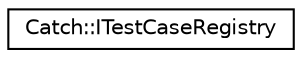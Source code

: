 digraph "Graphical Class Hierarchy"
{
  edge [fontname="Helvetica",fontsize="10",labelfontname="Helvetica",labelfontsize="10"];
  node [fontname="Helvetica",fontsize="10",shape=record];
  rankdir="LR";
  Node1 [label="Catch::ITestCaseRegistry",height=0.2,width=0.4,color="black", fillcolor="white", style="filled",URL="$d6/dc8/structCatch_1_1ITestCaseRegistry.html"];
}

